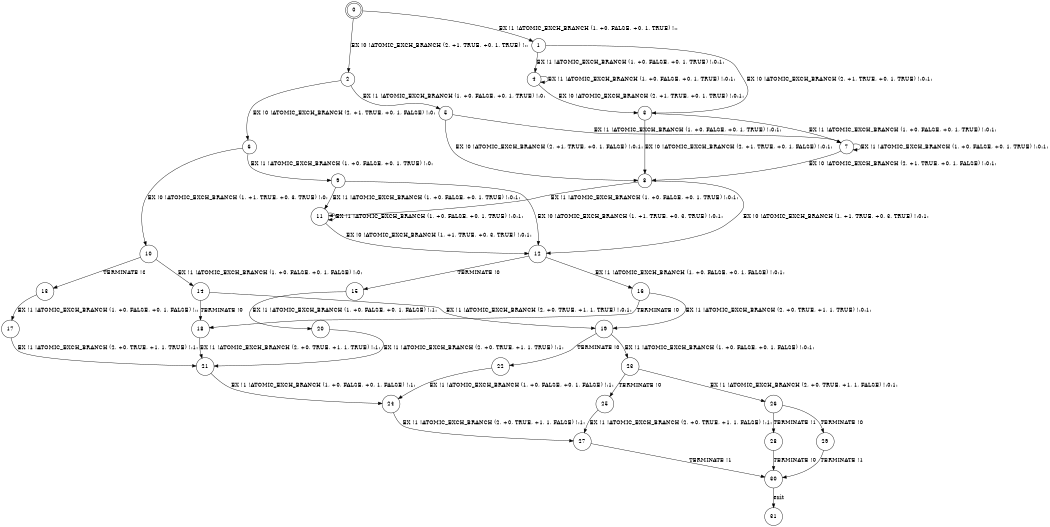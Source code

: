 digraph BCG {
size = "7, 10.5";
center = TRUE;
node [shape = circle];
0 [peripheries = 2];
0 -> 1 [label = "EX !1 !ATOMIC_EXCH_BRANCH (1, +0, FALSE, +0, 1, TRUE) !::"];
0 -> 2 [label = "EX !0 !ATOMIC_EXCH_BRANCH (2, +1, TRUE, +0, 1, TRUE) !::"];
1 -> 3 [label = "EX !0 !ATOMIC_EXCH_BRANCH (2, +1, TRUE, +0, 1, TRUE) !:0:1:"];
1 -> 4 [label = "EX !1 !ATOMIC_EXCH_BRANCH (1, +0, FALSE, +0, 1, TRUE) !:0:1:"];
2 -> 5 [label = "EX !1 !ATOMIC_EXCH_BRANCH (1, +0, FALSE, +0, 1, TRUE) !:0:"];
2 -> 6 [label = "EX !0 !ATOMIC_EXCH_BRANCH (2, +1, TRUE, +0, 1, FALSE) !:0:"];
3 -> 7 [label = "EX !1 !ATOMIC_EXCH_BRANCH (1, +0, FALSE, +0, 1, TRUE) !:0:1:"];
3 -> 8 [label = "EX !0 !ATOMIC_EXCH_BRANCH (2, +1, TRUE, +0, 1, FALSE) !:0:1:"];
4 -> 3 [label = "EX !0 !ATOMIC_EXCH_BRANCH (2, +1, TRUE, +0, 1, TRUE) !:0:1:"];
4 -> 4 [label = "EX !1 !ATOMIC_EXCH_BRANCH (1, +0, FALSE, +0, 1, TRUE) !:0:1:"];
5 -> 7 [label = "EX !1 !ATOMIC_EXCH_BRANCH (1, +0, FALSE, +0, 1, TRUE) !:0:1:"];
5 -> 8 [label = "EX !0 !ATOMIC_EXCH_BRANCH (2, +1, TRUE, +0, 1, FALSE) !:0:1:"];
6 -> 9 [label = "EX !1 !ATOMIC_EXCH_BRANCH (1, +0, FALSE, +0, 1, TRUE) !:0:"];
6 -> 10 [label = "EX !0 !ATOMIC_EXCH_BRANCH (1, +1, TRUE, +0, 3, TRUE) !:0:"];
7 -> 7 [label = "EX !1 !ATOMIC_EXCH_BRANCH (1, +0, FALSE, +0, 1, TRUE) !:0:1:"];
7 -> 8 [label = "EX !0 !ATOMIC_EXCH_BRANCH (2, +1, TRUE, +0, 1, FALSE) !:0:1:"];
8 -> 11 [label = "EX !1 !ATOMIC_EXCH_BRANCH (1, +0, FALSE, +0, 1, TRUE) !:0:1:"];
8 -> 12 [label = "EX !0 !ATOMIC_EXCH_BRANCH (1, +1, TRUE, +0, 3, TRUE) !:0:1:"];
9 -> 11 [label = "EX !1 !ATOMIC_EXCH_BRANCH (1, +0, FALSE, +0, 1, TRUE) !:0:1:"];
9 -> 12 [label = "EX !0 !ATOMIC_EXCH_BRANCH (1, +1, TRUE, +0, 3, TRUE) !:0:1:"];
10 -> 13 [label = "TERMINATE !0"];
10 -> 14 [label = "EX !1 !ATOMIC_EXCH_BRANCH (1, +0, FALSE, +0, 1, FALSE) !:0:"];
11 -> 11 [label = "EX !1 !ATOMIC_EXCH_BRANCH (1, +0, FALSE, +0, 1, TRUE) !:0:1:"];
11 -> 12 [label = "EX !0 !ATOMIC_EXCH_BRANCH (1, +1, TRUE, +0, 3, TRUE) !:0:1:"];
12 -> 15 [label = "TERMINATE !0"];
12 -> 16 [label = "EX !1 !ATOMIC_EXCH_BRANCH (1, +0, FALSE, +0, 1, FALSE) !:0:1:"];
13 -> 17 [label = "EX !1 !ATOMIC_EXCH_BRANCH (1, +0, FALSE, +0, 1, FALSE) !::"];
14 -> 18 [label = "TERMINATE !0"];
14 -> 19 [label = "EX !1 !ATOMIC_EXCH_BRANCH (2, +0, TRUE, +1, 1, TRUE) !:0:1:"];
15 -> 20 [label = "EX !1 !ATOMIC_EXCH_BRANCH (1, +0, FALSE, +0, 1, FALSE) !:1:"];
16 -> 18 [label = "TERMINATE !0"];
16 -> 19 [label = "EX !1 !ATOMIC_EXCH_BRANCH (2, +0, TRUE, +1, 1, TRUE) !:0:1:"];
17 -> 21 [label = "EX !1 !ATOMIC_EXCH_BRANCH (2, +0, TRUE, +1, 1, TRUE) !:1:"];
18 -> 21 [label = "EX !1 !ATOMIC_EXCH_BRANCH (2, +0, TRUE, +1, 1, TRUE) !:1:"];
19 -> 22 [label = "TERMINATE !0"];
19 -> 23 [label = "EX !1 !ATOMIC_EXCH_BRANCH (1, +0, FALSE, +0, 1, FALSE) !:0:1:"];
20 -> 21 [label = "EX !1 !ATOMIC_EXCH_BRANCH (2, +0, TRUE, +1, 1, TRUE) !:1:"];
21 -> 24 [label = "EX !1 !ATOMIC_EXCH_BRANCH (1, +0, FALSE, +0, 1, FALSE) !:1:"];
22 -> 24 [label = "EX !1 !ATOMIC_EXCH_BRANCH (1, +0, FALSE, +0, 1, FALSE) !:1:"];
23 -> 25 [label = "TERMINATE !0"];
23 -> 26 [label = "EX !1 !ATOMIC_EXCH_BRANCH (2, +0, TRUE, +1, 1, FALSE) !:0:1:"];
24 -> 27 [label = "EX !1 !ATOMIC_EXCH_BRANCH (2, +0, TRUE, +1, 1, FALSE) !:1:"];
25 -> 27 [label = "EX !1 !ATOMIC_EXCH_BRANCH (2, +0, TRUE, +1, 1, FALSE) !:1:"];
26 -> 28 [label = "TERMINATE !1"];
26 -> 29 [label = "TERMINATE !0"];
27 -> 30 [label = "TERMINATE !1"];
28 -> 30 [label = "TERMINATE !0"];
29 -> 30 [label = "TERMINATE !1"];
30 -> 31 [label = "exit"];
}
